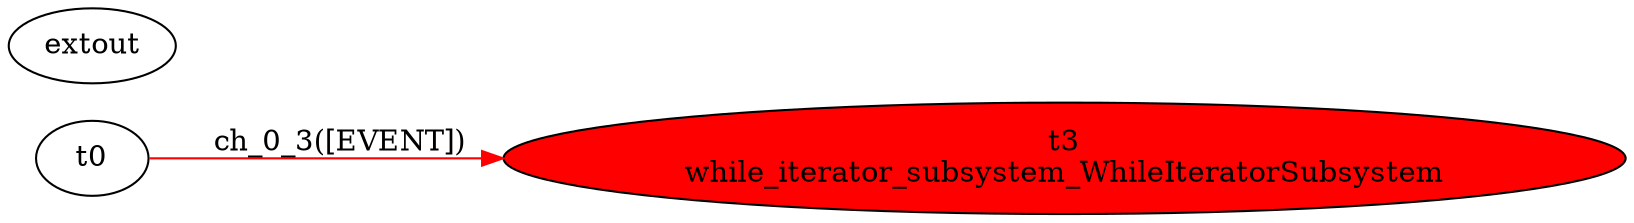 digraph csp {
	graph [rankdir=LR];
	while_iterator_subsystem_WhileIteratorSubsystem	 [fillcolor=red,
		label="t3\nwhile_iterator_subsystem_WhileIteratorSubsystem",
		style=filled];
	t0 -> while_iterator_subsystem_WhileIteratorSubsystem	 [color=red,
		label="ch_0_3([EVENT])"];
	extout	 [label=extout];
}
